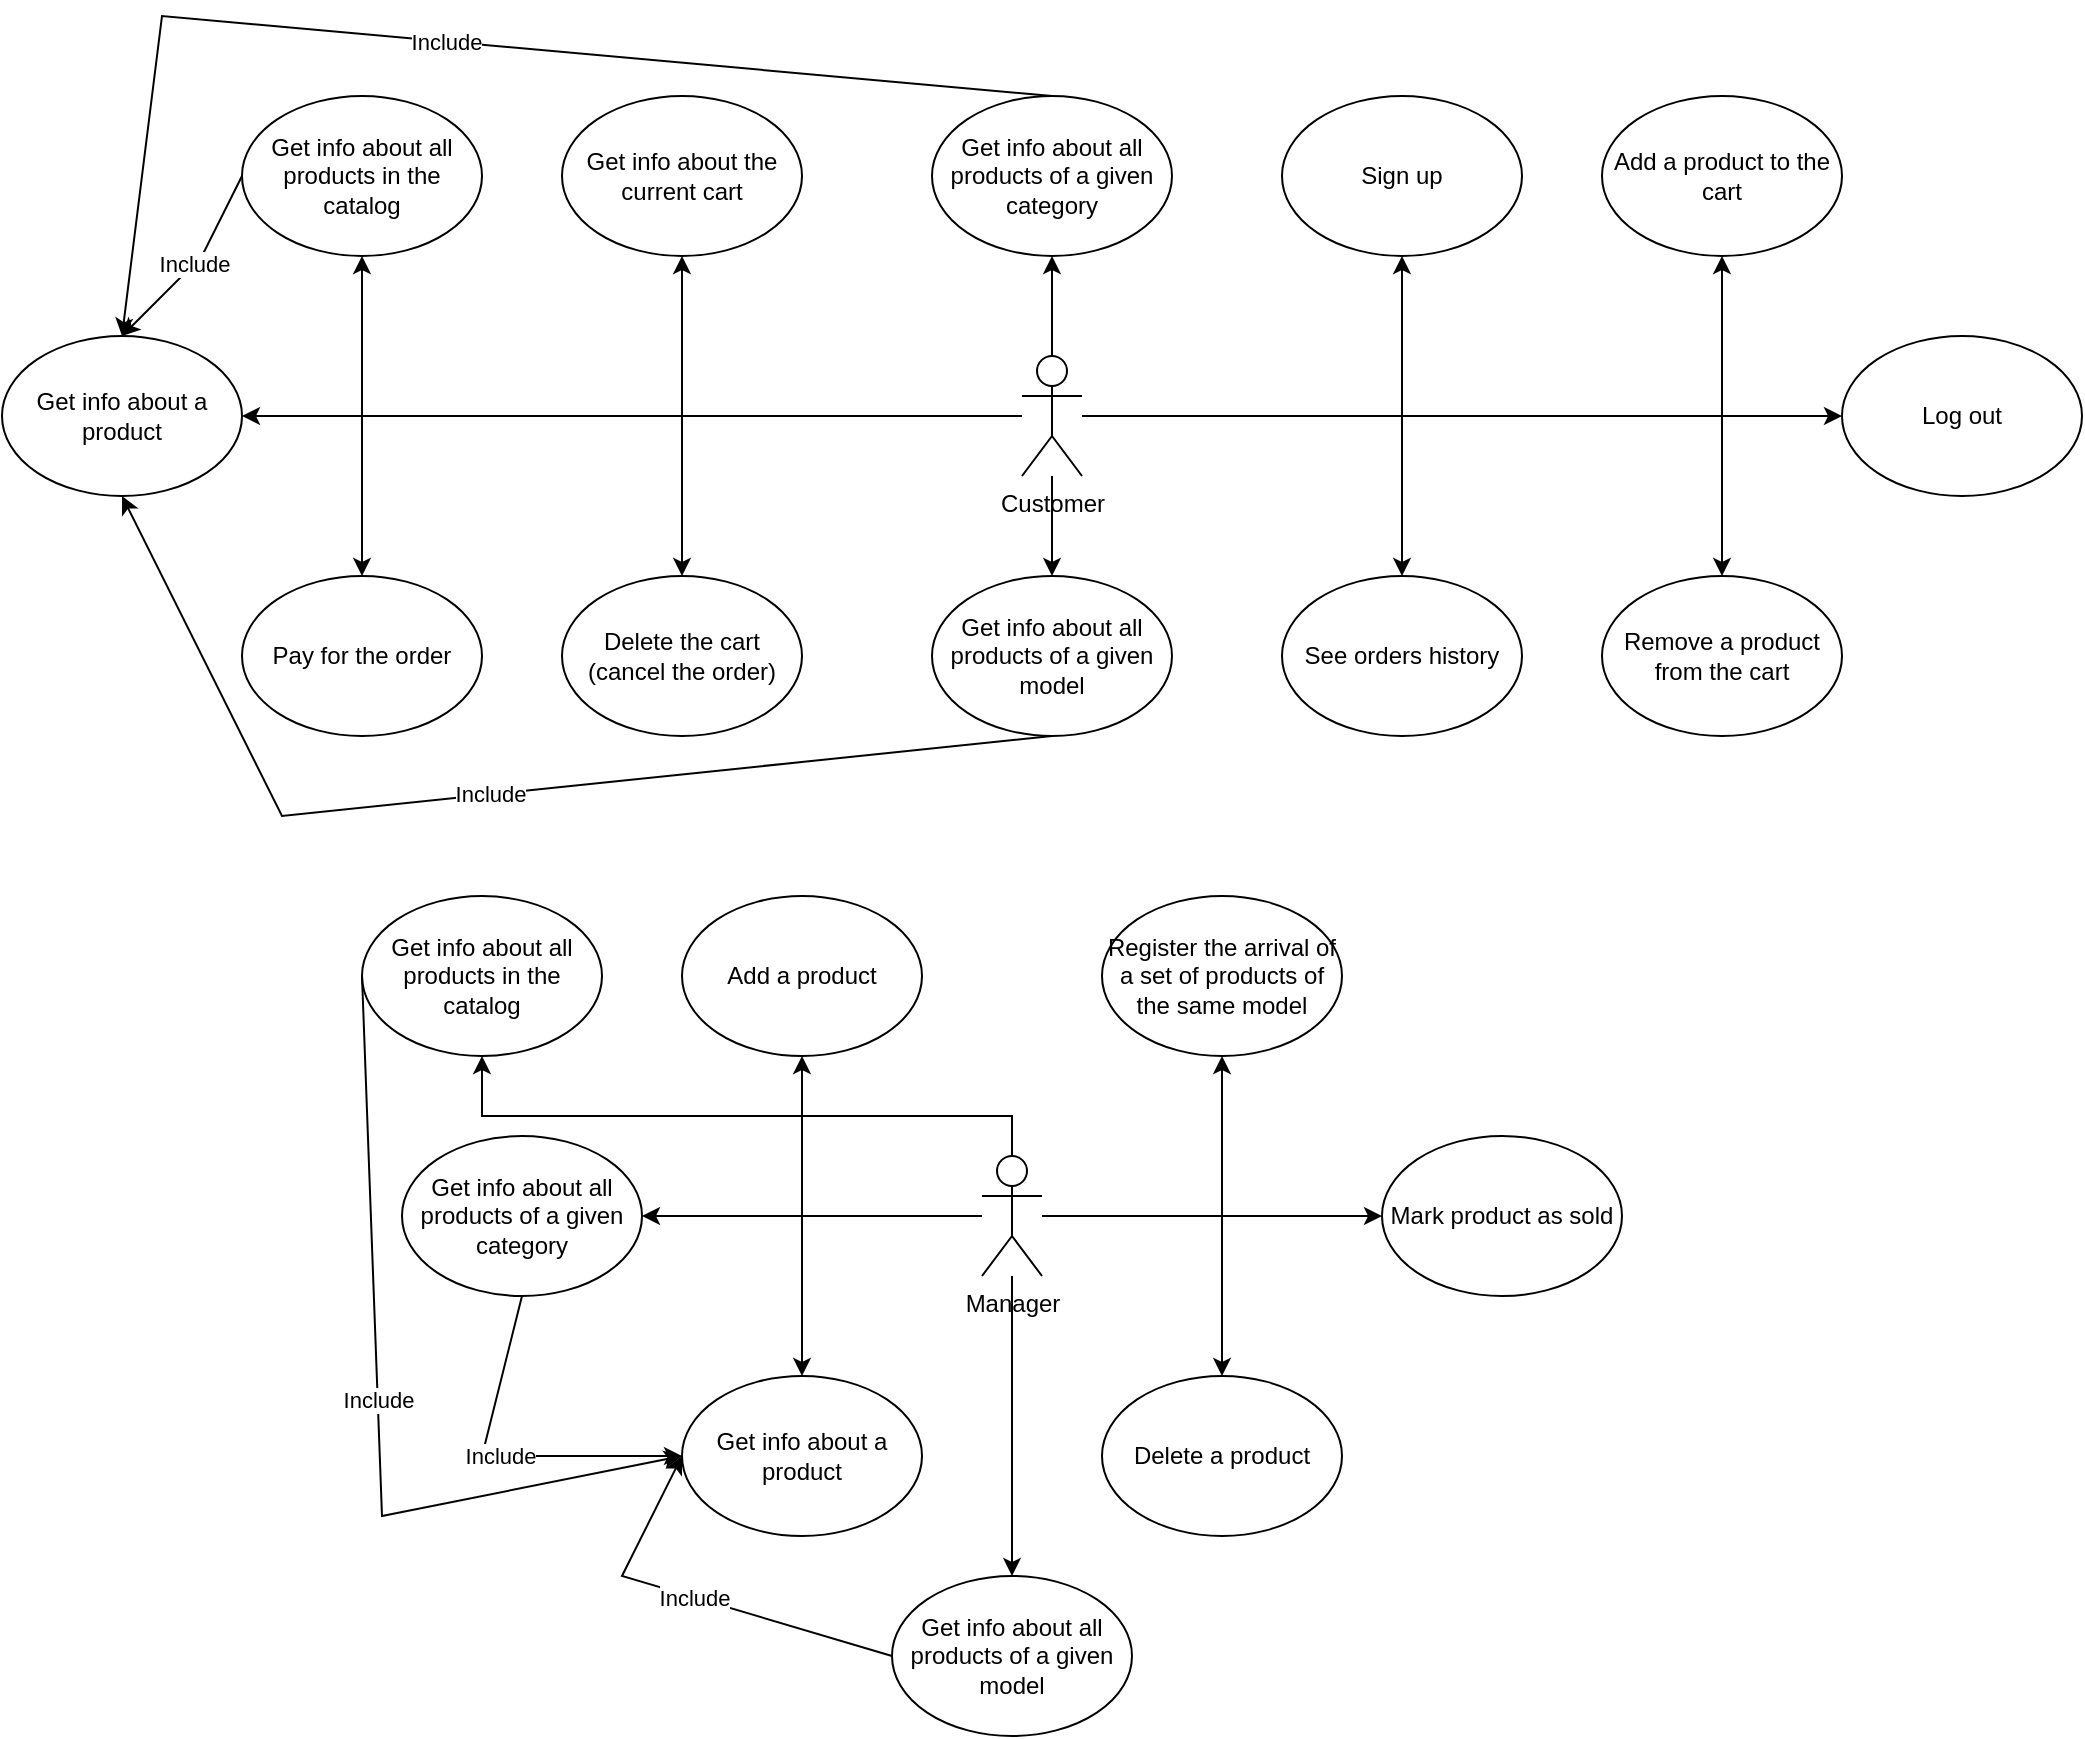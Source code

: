 <mxfile version="24.1.0" type="device">
  <diagram name="Page-1" id="vFUbQfMZPFBqItkgZtu0">
    <mxGraphModel dx="2901" dy="1171" grid="1" gridSize="10" guides="1" tooltips="1" connect="1" arrows="1" fold="1" page="1" pageScale="1" pageWidth="827" pageHeight="1169" math="0" shadow="0">
      <root>
        <mxCell id="0" />
        <mxCell id="1" parent="0" />
        <mxCell id="vkjoNW9JwhCyIOEIQD8q-1" value="Get info about all products in the catalog" style="ellipse;whiteSpace=wrap;html=1;" vertex="1" parent="1">
          <mxGeometry x="-40" y="80" width="120" height="80" as="geometry" />
        </mxCell>
        <mxCell id="vkjoNW9JwhCyIOEIQD8q-2" value="Sign up" style="ellipse;whiteSpace=wrap;html=1;" vertex="1" parent="1">
          <mxGeometry x="480" y="80" width="120" height="80" as="geometry" />
        </mxCell>
        <mxCell id="vkjoNW9JwhCyIOEIQD8q-3" value="Get info about the current cart" style="ellipse;whiteSpace=wrap;html=1;" vertex="1" parent="1">
          <mxGeometry x="120" y="80" width="120" height="80" as="geometry" />
        </mxCell>
        <mxCell id="vkjoNW9JwhCyIOEIQD8q-4" value="Add a product to the cart" style="ellipse;whiteSpace=wrap;html=1;" vertex="1" parent="1">
          <mxGeometry x="640" y="80" width="120" height="80" as="geometry" />
        </mxCell>
        <mxCell id="vkjoNW9JwhCyIOEIQD8q-5" value="Pay for the order" style="ellipse;whiteSpace=wrap;html=1;" vertex="1" parent="1">
          <mxGeometry x="-40" y="320" width="120" height="80" as="geometry" />
        </mxCell>
        <mxCell id="vkjoNW9JwhCyIOEIQD8q-6" value="See orders history" style="ellipse;whiteSpace=wrap;html=1;" vertex="1" parent="1">
          <mxGeometry x="480" y="320" width="120" height="80" as="geometry" />
        </mxCell>
        <mxCell id="vkjoNW9JwhCyIOEIQD8q-7" value="Remove a product from the cart" style="ellipse;whiteSpace=wrap;html=1;" vertex="1" parent="1">
          <mxGeometry x="640" y="320" width="120" height="80" as="geometry" />
        </mxCell>
        <mxCell id="vkjoNW9JwhCyIOEIQD8q-8" value="Delete the cart (cancel the order)" style="ellipse;whiteSpace=wrap;html=1;" vertex="1" parent="1">
          <mxGeometry x="120" y="320" width="120" height="80" as="geometry" />
        </mxCell>
        <mxCell id="vkjoNW9JwhCyIOEIQD8q-10" value="" style="edgeStyle=orthogonalEdgeStyle;rounded=0;orthogonalLoop=1;jettySize=auto;html=1;" edge="1" parent="1" source="vkjoNW9JwhCyIOEIQD8q-9" target="vkjoNW9JwhCyIOEIQD8q-8">
          <mxGeometry relative="1" as="geometry" />
        </mxCell>
        <mxCell id="vkjoNW9JwhCyIOEIQD8q-11" style="edgeStyle=orthogonalEdgeStyle;rounded=0;orthogonalLoop=1;jettySize=auto;html=1;entryX=0.5;entryY=0;entryDx=0;entryDy=0;" edge="1" parent="1" source="vkjoNW9JwhCyIOEIQD8q-9" target="vkjoNW9JwhCyIOEIQD8q-5">
          <mxGeometry relative="1" as="geometry" />
        </mxCell>
        <mxCell id="vkjoNW9JwhCyIOEIQD8q-14" style="edgeStyle=orthogonalEdgeStyle;rounded=0;orthogonalLoop=1;jettySize=auto;html=1;entryX=0.5;entryY=1;entryDx=0;entryDy=0;" edge="1" parent="1" source="vkjoNW9JwhCyIOEIQD8q-9" target="vkjoNW9JwhCyIOEIQD8q-1">
          <mxGeometry relative="1" as="geometry" />
        </mxCell>
        <mxCell id="vkjoNW9JwhCyIOEIQD8q-15" style="edgeStyle=orthogonalEdgeStyle;rounded=0;orthogonalLoop=1;jettySize=auto;html=1;entryX=0.5;entryY=1;entryDx=0;entryDy=0;" edge="1" parent="1" source="vkjoNW9JwhCyIOEIQD8q-9" target="vkjoNW9JwhCyIOEIQD8q-3">
          <mxGeometry relative="1" as="geometry" />
        </mxCell>
        <mxCell id="vkjoNW9JwhCyIOEIQD8q-64" style="edgeStyle=orthogonalEdgeStyle;rounded=0;orthogonalLoop=1;jettySize=auto;html=1;entryX=1;entryY=0.5;entryDx=0;entryDy=0;" edge="1" parent="1" source="vkjoNW9JwhCyIOEIQD8q-9" target="vkjoNW9JwhCyIOEIQD8q-63">
          <mxGeometry relative="1" as="geometry" />
        </mxCell>
        <mxCell id="vkjoNW9JwhCyIOEIQD8q-110" style="edgeStyle=orthogonalEdgeStyle;rounded=0;orthogonalLoop=1;jettySize=auto;html=1;entryX=0;entryY=0.5;entryDx=0;entryDy=0;" edge="1" parent="1" source="vkjoNW9JwhCyIOEIQD8q-9" target="vkjoNW9JwhCyIOEIQD8q-59">
          <mxGeometry relative="1" as="geometry" />
        </mxCell>
        <mxCell id="vkjoNW9JwhCyIOEIQD8q-111" style="edgeStyle=orthogonalEdgeStyle;rounded=0;orthogonalLoop=1;jettySize=auto;html=1;entryX=0.5;entryY=1;entryDx=0;entryDy=0;" edge="1" parent="1" source="vkjoNW9JwhCyIOEIQD8q-9" target="vkjoNW9JwhCyIOEIQD8q-2">
          <mxGeometry relative="1" as="geometry" />
        </mxCell>
        <mxCell id="vkjoNW9JwhCyIOEIQD8q-112" style="edgeStyle=orthogonalEdgeStyle;rounded=0;orthogonalLoop=1;jettySize=auto;html=1;entryX=0.5;entryY=1;entryDx=0;entryDy=0;" edge="1" parent="1" source="vkjoNW9JwhCyIOEIQD8q-9" target="vkjoNW9JwhCyIOEIQD8q-4">
          <mxGeometry relative="1" as="geometry" />
        </mxCell>
        <mxCell id="vkjoNW9JwhCyIOEIQD8q-113" style="edgeStyle=orthogonalEdgeStyle;rounded=0;orthogonalLoop=1;jettySize=auto;html=1;entryX=0.5;entryY=0;entryDx=0;entryDy=0;" edge="1" parent="1" source="vkjoNW9JwhCyIOEIQD8q-9" target="vkjoNW9JwhCyIOEIQD8q-6">
          <mxGeometry relative="1" as="geometry" />
        </mxCell>
        <mxCell id="vkjoNW9JwhCyIOEIQD8q-114" style="edgeStyle=orthogonalEdgeStyle;rounded=0;orthogonalLoop=1;jettySize=auto;html=1;entryX=0.5;entryY=0;entryDx=0;entryDy=0;" edge="1" parent="1" source="vkjoNW9JwhCyIOEIQD8q-9" target="vkjoNW9JwhCyIOEIQD8q-7">
          <mxGeometry relative="1" as="geometry" />
        </mxCell>
        <mxCell id="vkjoNW9JwhCyIOEIQD8q-116" style="edgeStyle=orthogonalEdgeStyle;rounded=0;orthogonalLoop=1;jettySize=auto;html=1;entryX=0.5;entryY=1;entryDx=0;entryDy=0;" edge="1" parent="1" source="vkjoNW9JwhCyIOEIQD8q-9" target="vkjoNW9JwhCyIOEIQD8q-115">
          <mxGeometry relative="1" as="geometry" />
        </mxCell>
        <mxCell id="vkjoNW9JwhCyIOEIQD8q-134" style="edgeStyle=orthogonalEdgeStyle;rounded=0;orthogonalLoop=1;jettySize=auto;html=1;entryX=0.5;entryY=0;entryDx=0;entryDy=0;" edge="1" parent="1" source="vkjoNW9JwhCyIOEIQD8q-9" target="vkjoNW9JwhCyIOEIQD8q-133">
          <mxGeometry relative="1" as="geometry" />
        </mxCell>
        <mxCell id="vkjoNW9JwhCyIOEIQD8q-9" value="Customer" style="shape=umlActor;verticalLabelPosition=bottom;verticalAlign=top;html=1;outlineConnect=0;" vertex="1" parent="1">
          <mxGeometry x="350" y="210" width="30" height="60" as="geometry" />
        </mxCell>
        <mxCell id="vkjoNW9JwhCyIOEIQD8q-18" value="Add a product" style="ellipse;whiteSpace=wrap;html=1;" vertex="1" parent="1">
          <mxGeometry x="180" y="480" width="120" height="80" as="geometry" />
        </mxCell>
        <mxCell id="vkjoNW9JwhCyIOEIQD8q-19" value="Register the arrival of a set of products of the same model" style="ellipse;whiteSpace=wrap;html=1;" vertex="1" parent="1">
          <mxGeometry x="390" y="480" width="120" height="80" as="geometry" />
        </mxCell>
        <mxCell id="vkjoNW9JwhCyIOEIQD8q-20" value="Mark product as sold" style="ellipse;whiteSpace=wrap;html=1;" vertex="1" parent="1">
          <mxGeometry x="530" y="600" width="120" height="80" as="geometry" />
        </mxCell>
        <mxCell id="vkjoNW9JwhCyIOEIQD8q-21" value="Delete a product" style="ellipse;whiteSpace=wrap;html=1;" vertex="1" parent="1">
          <mxGeometry x="390" y="720" width="120" height="80" as="geometry" />
        </mxCell>
        <mxCell id="vkjoNW9JwhCyIOEIQD8q-24" style="edgeStyle=orthogonalEdgeStyle;rounded=0;orthogonalLoop=1;jettySize=auto;html=1;" edge="1" parent="1" source="vkjoNW9JwhCyIOEIQD8q-23" target="vkjoNW9JwhCyIOEIQD8q-20">
          <mxGeometry relative="1" as="geometry" />
        </mxCell>
        <mxCell id="vkjoNW9JwhCyIOEIQD8q-25" style="edgeStyle=orthogonalEdgeStyle;rounded=0;orthogonalLoop=1;jettySize=auto;html=1;entryX=0.5;entryY=1;entryDx=0;entryDy=0;" edge="1" parent="1" source="vkjoNW9JwhCyIOEIQD8q-23" target="vkjoNW9JwhCyIOEIQD8q-18">
          <mxGeometry relative="1" as="geometry" />
        </mxCell>
        <mxCell id="vkjoNW9JwhCyIOEIQD8q-26" style="edgeStyle=orthogonalEdgeStyle;rounded=0;orthogonalLoop=1;jettySize=auto;html=1;entryX=0.5;entryY=1;entryDx=0;entryDy=0;" edge="1" parent="1" source="vkjoNW9JwhCyIOEIQD8q-23" target="vkjoNW9JwhCyIOEIQD8q-19">
          <mxGeometry relative="1" as="geometry" />
        </mxCell>
        <mxCell id="vkjoNW9JwhCyIOEIQD8q-109" style="edgeStyle=orthogonalEdgeStyle;rounded=0;orthogonalLoop=1;jettySize=auto;html=1;entryX=0.5;entryY=0;entryDx=0;entryDy=0;" edge="1" parent="1" source="vkjoNW9JwhCyIOEIQD8q-23" target="vkjoNW9JwhCyIOEIQD8q-21">
          <mxGeometry relative="1" as="geometry" />
        </mxCell>
        <mxCell id="vkjoNW9JwhCyIOEIQD8q-124" style="edgeStyle=orthogonalEdgeStyle;rounded=0;orthogonalLoop=1;jettySize=auto;html=1;entryX=1;entryY=0.5;entryDx=0;entryDy=0;" edge="1" parent="1" source="vkjoNW9JwhCyIOEIQD8q-23" target="vkjoNW9JwhCyIOEIQD8q-123">
          <mxGeometry relative="1" as="geometry" />
        </mxCell>
        <mxCell id="vkjoNW9JwhCyIOEIQD8q-126" style="edgeStyle=orthogonalEdgeStyle;rounded=0;orthogonalLoop=1;jettySize=auto;html=1;entryX=0.5;entryY=0;entryDx=0;entryDy=0;" edge="1" parent="1" source="vkjoNW9JwhCyIOEIQD8q-23" target="vkjoNW9JwhCyIOEIQD8q-125">
          <mxGeometry relative="1" as="geometry" />
        </mxCell>
        <mxCell id="vkjoNW9JwhCyIOEIQD8q-138" style="edgeStyle=orthogonalEdgeStyle;rounded=0;orthogonalLoop=1;jettySize=auto;html=1;" edge="1" parent="1" source="vkjoNW9JwhCyIOEIQD8q-23" target="vkjoNW9JwhCyIOEIQD8q-137">
          <mxGeometry relative="1" as="geometry" />
        </mxCell>
        <mxCell id="vkjoNW9JwhCyIOEIQD8q-23" value="Manager" style="shape=umlActor;verticalLabelPosition=bottom;verticalAlign=top;html=1;outlineConnect=0;" vertex="1" parent="1">
          <mxGeometry x="330" y="610" width="30" height="60" as="geometry" />
        </mxCell>
        <mxCell id="vkjoNW9JwhCyIOEIQD8q-59" value="Log out" style="ellipse;whiteSpace=wrap;html=1;" vertex="1" parent="1">
          <mxGeometry x="760" y="200" width="120" height="80" as="geometry" />
        </mxCell>
        <mxCell id="vkjoNW9JwhCyIOEIQD8q-63" value="Get info about a product" style="ellipse;whiteSpace=wrap;html=1;" vertex="1" parent="1">
          <mxGeometry x="-160" y="200" width="120" height="80" as="geometry" />
        </mxCell>
        <mxCell id="vkjoNW9JwhCyIOEIQD8q-78" value="" style="endArrow=classic;html=1;rounded=0;exitX=0;exitY=0.5;exitDx=0;exitDy=0;entryX=0.5;entryY=0;entryDx=0;entryDy=0;" edge="1" parent="1" source="vkjoNW9JwhCyIOEIQD8q-1" target="vkjoNW9JwhCyIOEIQD8q-63">
          <mxGeometry relative="1" as="geometry">
            <mxPoint x="130" y="130" as="sourcePoint" />
            <mxPoint x="-30" y="250" as="targetPoint" />
            <Array as="points">
              <mxPoint x="-60" y="160" />
            </Array>
          </mxGeometry>
        </mxCell>
        <mxCell id="vkjoNW9JwhCyIOEIQD8q-79" value="Include" style="edgeLabel;resizable=0;html=1;;align=center;verticalAlign=middle;" connectable="0" vertex="1" parent="vkjoNW9JwhCyIOEIQD8q-78">
          <mxGeometry relative="1" as="geometry" />
        </mxCell>
        <mxCell id="vkjoNW9JwhCyIOEIQD8q-115" value="Get info about all products of a given category" style="ellipse;whiteSpace=wrap;html=1;" vertex="1" parent="1">
          <mxGeometry x="305" y="80" width="120" height="80" as="geometry" />
        </mxCell>
        <mxCell id="vkjoNW9JwhCyIOEIQD8q-121" value="" style="endArrow=classic;html=1;rounded=0;exitX=0.5;exitY=0;exitDx=0;exitDy=0;entryX=0.5;entryY=0;entryDx=0;entryDy=0;" edge="1" parent="1" source="vkjoNW9JwhCyIOEIQD8q-115" target="vkjoNW9JwhCyIOEIQD8q-63">
          <mxGeometry relative="1" as="geometry">
            <mxPoint x="-330" y="330" as="sourcePoint" />
            <mxPoint x="-230" y="330" as="targetPoint" />
            <Array as="points">
              <mxPoint x="-80" y="40" />
            </Array>
          </mxGeometry>
        </mxCell>
        <mxCell id="vkjoNW9JwhCyIOEIQD8q-122" value="Include" style="edgeLabel;resizable=0;html=1;;align=center;verticalAlign=middle;" connectable="0" vertex="1" parent="vkjoNW9JwhCyIOEIQD8q-121">
          <mxGeometry relative="1" as="geometry" />
        </mxCell>
        <mxCell id="vkjoNW9JwhCyIOEIQD8q-123" value="Get info about all products of a given category" style="ellipse;whiteSpace=wrap;html=1;" vertex="1" parent="1">
          <mxGeometry x="40" y="600" width="120" height="80" as="geometry" />
        </mxCell>
        <mxCell id="vkjoNW9JwhCyIOEIQD8q-125" value="Get info about a product" style="ellipse;whiteSpace=wrap;html=1;" vertex="1" parent="1">
          <mxGeometry x="180" y="720" width="120" height="80" as="geometry" />
        </mxCell>
        <mxCell id="vkjoNW9JwhCyIOEIQD8q-127" value="" style="endArrow=classic;html=1;rounded=0;exitX=0.5;exitY=1;exitDx=0;exitDy=0;entryX=0;entryY=0.5;entryDx=0;entryDy=0;" edge="1" parent="1" source="vkjoNW9JwhCyIOEIQD8q-123" target="vkjoNW9JwhCyIOEIQD8q-125">
          <mxGeometry relative="1" as="geometry">
            <mxPoint x="-340" y="640" as="sourcePoint" />
            <mxPoint x="-240" y="640" as="targetPoint" />
            <Array as="points">
              <mxPoint x="80" y="760" />
            </Array>
          </mxGeometry>
        </mxCell>
        <mxCell id="vkjoNW9JwhCyIOEIQD8q-128" value="Include" style="edgeLabel;resizable=0;html=1;;align=center;verticalAlign=middle;" connectable="0" vertex="1" parent="vkjoNW9JwhCyIOEIQD8q-127">
          <mxGeometry relative="1" as="geometry" />
        </mxCell>
        <mxCell id="vkjoNW9JwhCyIOEIQD8q-129" value="Get info about all products in the catalog" style="ellipse;whiteSpace=wrap;html=1;" vertex="1" parent="1">
          <mxGeometry x="20" y="480" width="120" height="80" as="geometry" />
        </mxCell>
        <mxCell id="vkjoNW9JwhCyIOEIQD8q-130" style="edgeStyle=orthogonalEdgeStyle;rounded=0;orthogonalLoop=1;jettySize=auto;html=1;entryX=0.5;entryY=1;entryDx=0;entryDy=0;" edge="1" parent="1" source="vkjoNW9JwhCyIOEIQD8q-23" target="vkjoNW9JwhCyIOEIQD8q-129">
          <mxGeometry relative="1" as="geometry">
            <mxPoint x="20" y="590" as="targetPoint" />
            <Array as="points">
              <mxPoint x="345" y="590" />
              <mxPoint x="80" y="590" />
            </Array>
          </mxGeometry>
        </mxCell>
        <mxCell id="vkjoNW9JwhCyIOEIQD8q-131" value="" style="endArrow=classic;html=1;rounded=0;exitX=0;exitY=0.5;exitDx=0;exitDy=0;entryX=0;entryY=0.5;entryDx=0;entryDy=0;" edge="1" parent="1" source="vkjoNW9JwhCyIOEIQD8q-129" target="vkjoNW9JwhCyIOEIQD8q-125">
          <mxGeometry relative="1" as="geometry">
            <mxPoint x="-160" y="530" as="sourcePoint" />
            <mxPoint x="-80" y="610" as="targetPoint" />
            <Array as="points">
              <mxPoint x="30" y="790" />
            </Array>
          </mxGeometry>
        </mxCell>
        <mxCell id="vkjoNW9JwhCyIOEIQD8q-132" value="Include" style="edgeLabel;resizable=0;html=1;;align=center;verticalAlign=middle;" connectable="0" vertex="1" parent="vkjoNW9JwhCyIOEIQD8q-131">
          <mxGeometry relative="1" as="geometry" />
        </mxCell>
        <mxCell id="vkjoNW9JwhCyIOEIQD8q-133" value="Get info about all products of a given model" style="ellipse;whiteSpace=wrap;html=1;" vertex="1" parent="1">
          <mxGeometry x="305" y="320" width="120" height="80" as="geometry" />
        </mxCell>
        <mxCell id="vkjoNW9JwhCyIOEIQD8q-135" value="" style="endArrow=classic;html=1;rounded=0;exitX=0.5;exitY=1;exitDx=0;exitDy=0;entryX=0.5;entryY=1;entryDx=0;entryDy=0;" edge="1" parent="1" source="vkjoNW9JwhCyIOEIQD8q-133" target="vkjoNW9JwhCyIOEIQD8q-63">
          <mxGeometry relative="1" as="geometry">
            <mxPoint x="30" y="530" as="sourcePoint" />
            <mxPoint x="190" y="770" as="targetPoint" />
            <Array as="points">
              <mxPoint x="-20" y="440" />
            </Array>
          </mxGeometry>
        </mxCell>
        <mxCell id="vkjoNW9JwhCyIOEIQD8q-136" value="Include" style="edgeLabel;resizable=0;html=1;;align=center;verticalAlign=middle;" connectable="0" vertex="1" parent="vkjoNW9JwhCyIOEIQD8q-135">
          <mxGeometry relative="1" as="geometry" />
        </mxCell>
        <mxCell id="vkjoNW9JwhCyIOEIQD8q-137" value="Get info about all products of a given model" style="ellipse;whiteSpace=wrap;html=1;" vertex="1" parent="1">
          <mxGeometry x="285" y="820" width="120" height="80" as="geometry" />
        </mxCell>
        <mxCell id="vkjoNW9JwhCyIOEIQD8q-139" value="" style="endArrow=classic;html=1;rounded=0;exitX=0;exitY=0.5;exitDx=0;exitDy=0;entryX=0;entryY=0.5;entryDx=0;entryDy=0;" edge="1" parent="1" source="vkjoNW9JwhCyIOEIQD8q-137" target="vkjoNW9JwhCyIOEIQD8q-125">
          <mxGeometry relative="1" as="geometry">
            <mxPoint x="375" y="410" as="sourcePoint" />
            <mxPoint x="-90" y="290" as="targetPoint" />
            <Array as="points">
              <mxPoint x="150" y="820" />
            </Array>
          </mxGeometry>
        </mxCell>
        <mxCell id="vkjoNW9JwhCyIOEIQD8q-140" value="Include" style="edgeLabel;resizable=0;html=1;;align=center;verticalAlign=middle;" connectable="0" vertex="1" parent="vkjoNW9JwhCyIOEIQD8q-139">
          <mxGeometry relative="1" as="geometry" />
        </mxCell>
      </root>
    </mxGraphModel>
  </diagram>
</mxfile>
